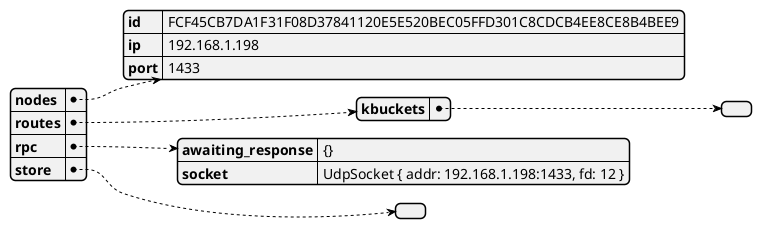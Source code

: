 @startjson
{"nodes":{"id":"FCF45CB7DA1F31F08D37841120E5E520BEC05FFD301C8CDCB4EE8CE8B4BEE9","ip":"192.168.1.198","port":1433},"routes":{"kbuckets":[]},"rpc":{"awaiting_response":"{}","socket":"UdpSocket { addr: 192.168.1.198:1433, fd: 12 }"},"store":[]}
@endjson